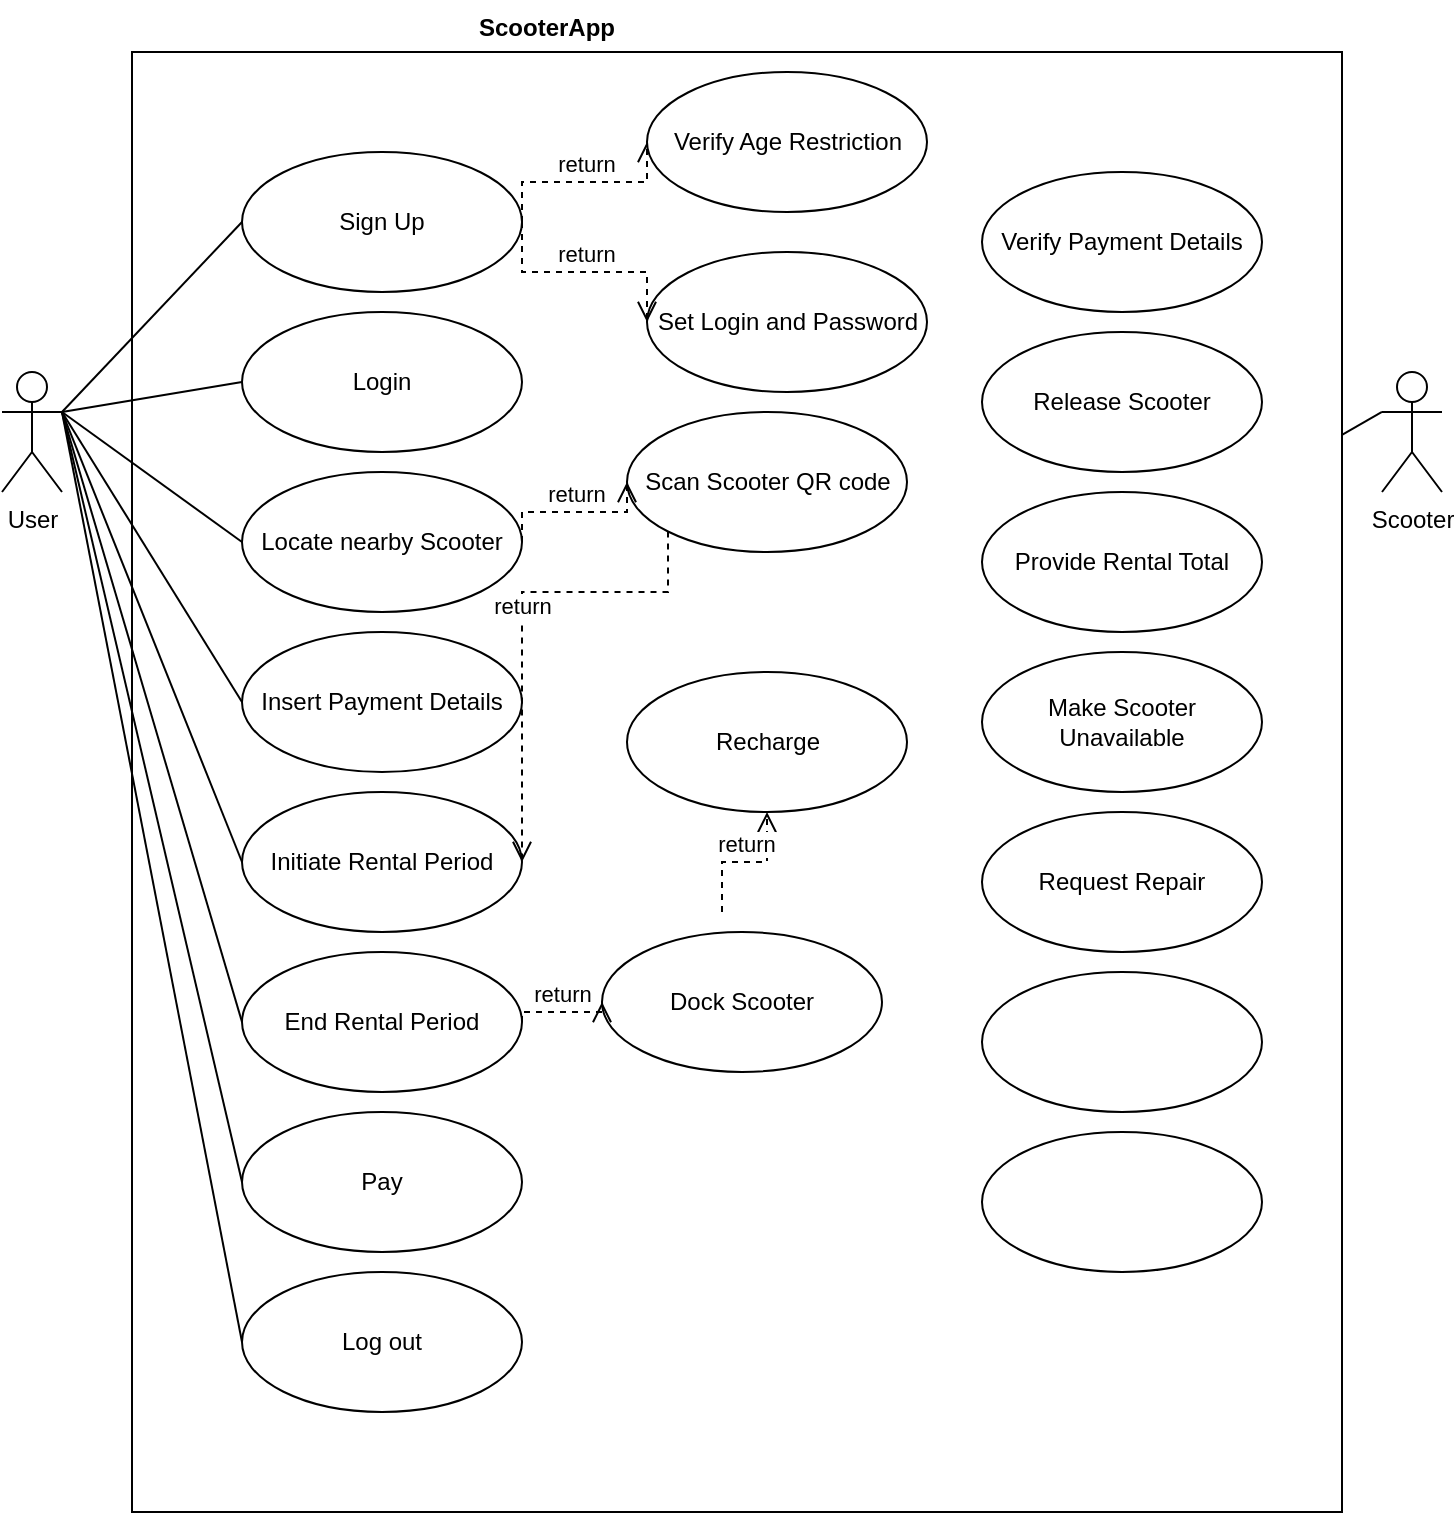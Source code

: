 <mxfile version="20.8.17" type="github">
  <diagram name="Page-1" id="OiAAreseT4Ou6ZYbAtUu">
    <mxGraphModel dx="546" dy="1234" grid="1" gridSize="10" guides="1" tooltips="1" connect="1" arrows="1" fold="1" page="1" pageScale="1" pageWidth="827" pageHeight="1169" math="0" shadow="0">
      <root>
        <mxCell id="0" />
        <mxCell id="1" parent="0" />
        <mxCell id="Kl7tfWJofYw5UtfO86dM-1" value="User" style="shape=umlActor;verticalLabelPosition=bottom;verticalAlign=top;html=1;" vertex="1" parent="1">
          <mxGeometry x="80" y="200" width="30" height="60" as="geometry" />
        </mxCell>
        <mxCell id="Kl7tfWJofYw5UtfO86dM-2" value="Scooter" style="shape=umlActor;verticalLabelPosition=bottom;verticalAlign=top;html=1;" vertex="1" parent="1">
          <mxGeometry x="770" y="200" width="30" height="60" as="geometry" />
        </mxCell>
        <mxCell id="Kl7tfWJofYw5UtfO86dM-3" value="" style="whiteSpace=wrap;html=1;verticalAlign=top;" vertex="1" parent="1">
          <mxGeometry x="145" y="40" width="605" height="730" as="geometry" />
        </mxCell>
        <mxCell id="Kl7tfWJofYw5UtfO86dM-5" value="ScooterApp" style="text;align=center;fontStyle=1;verticalAlign=middle;spacingLeft=3;spacingRight=3;strokeColor=none;rotatable=0;points=[[0,0.5],[1,0.5]];portConstraint=eastwest;" vertex="1" parent="1">
          <mxGeometry x="312.5" y="14" width="80" height="26" as="geometry" />
        </mxCell>
        <mxCell id="Kl7tfWJofYw5UtfO86dM-6" value="Sign Up" style="ellipse;whiteSpace=wrap;html=1;" vertex="1" parent="1">
          <mxGeometry x="200" y="90" width="140" height="70" as="geometry" />
        </mxCell>
        <mxCell id="Kl7tfWJofYw5UtfO86dM-7" value="Login" style="ellipse;whiteSpace=wrap;html=1;" vertex="1" parent="1">
          <mxGeometry x="200" y="170" width="140" height="70" as="geometry" />
        </mxCell>
        <mxCell id="Kl7tfWJofYw5UtfO86dM-13" value="Insert Payment Details" style="ellipse;whiteSpace=wrap;html=1;" vertex="1" parent="1">
          <mxGeometry x="200" y="330" width="140" height="70" as="geometry" />
        </mxCell>
        <mxCell id="Kl7tfWJofYw5UtfO86dM-14" value="Locate nearby Scooter" style="ellipse;whiteSpace=wrap;html=1;" vertex="1" parent="1">
          <mxGeometry x="200" y="250" width="140" height="70" as="geometry" />
        </mxCell>
        <mxCell id="Kl7tfWJofYw5UtfO86dM-15" value="Scan Scooter QR code" style="ellipse;whiteSpace=wrap;html=1;" vertex="1" parent="1">
          <mxGeometry x="392.5" y="220" width="140" height="70" as="geometry" />
        </mxCell>
        <mxCell id="Kl7tfWJofYw5UtfO86dM-16" value="Pay" style="ellipse;whiteSpace=wrap;html=1;" vertex="1" parent="1">
          <mxGeometry x="200" y="570" width="140" height="70" as="geometry" />
        </mxCell>
        <mxCell id="Kl7tfWJofYw5UtfO86dM-17" value="End Rental Period" style="ellipse;whiteSpace=wrap;html=1;" vertex="1" parent="1">
          <mxGeometry x="200" y="490" width="140" height="70" as="geometry" />
        </mxCell>
        <mxCell id="Kl7tfWJofYw5UtfO86dM-18" value="Initiate Rental Period" style="ellipse;whiteSpace=wrap;html=1;" vertex="1" parent="1">
          <mxGeometry x="200" y="410" width="140" height="70" as="geometry" />
        </mxCell>
        <mxCell id="Kl7tfWJofYw5UtfO86dM-19" value="return" style="html=1;verticalAlign=bottom;endArrow=open;dashed=1;endSize=8;edgeStyle=elbowEdgeStyle;elbow=vertical;curved=0;rounded=0;exitX=1;exitY=0.5;exitDx=0;exitDy=0;entryX=0;entryY=0.5;entryDx=0;entryDy=0;" edge="1" parent="1" source="Kl7tfWJofYw5UtfO86dM-6" target="Kl7tfWJofYw5UtfO86dM-43">
          <mxGeometry relative="1" as="geometry">
            <mxPoint x="490" y="340" as="sourcePoint" />
            <mxPoint x="410" y="340" as="targetPoint" />
          </mxGeometry>
        </mxCell>
        <mxCell id="Kl7tfWJofYw5UtfO86dM-21" value="" style="endArrow=none;html=1;rounded=0;entryX=0;entryY=0.5;entryDx=0;entryDy=0;exitX=1;exitY=0.333;exitDx=0;exitDy=0;exitPerimeter=0;" edge="1" parent="1" source="Kl7tfWJofYw5UtfO86dM-1" target="Kl7tfWJofYw5UtfO86dM-6">
          <mxGeometry width="50" height="50" relative="1" as="geometry">
            <mxPoint x="100" y="360" as="sourcePoint" />
            <mxPoint x="150" y="310" as="targetPoint" />
          </mxGeometry>
        </mxCell>
        <mxCell id="Kl7tfWJofYw5UtfO86dM-22" value="" style="endArrow=none;html=1;rounded=0;entryX=0;entryY=0.5;entryDx=0;entryDy=0;" edge="1" parent="1" target="Kl7tfWJofYw5UtfO86dM-7">
          <mxGeometry width="50" height="50" relative="1" as="geometry">
            <mxPoint x="110" y="220" as="sourcePoint" />
            <mxPoint x="210.0" y="135" as="targetPoint" />
          </mxGeometry>
        </mxCell>
        <mxCell id="Kl7tfWJofYw5UtfO86dM-23" value="" style="endArrow=none;html=1;rounded=0;entryX=0;entryY=0.5;entryDx=0;entryDy=0;" edge="1" parent="1" target="Kl7tfWJofYw5UtfO86dM-14">
          <mxGeometry width="50" height="50" relative="1" as="geometry">
            <mxPoint x="110" y="220" as="sourcePoint" />
            <mxPoint x="210.0" y="215" as="targetPoint" />
          </mxGeometry>
        </mxCell>
        <mxCell id="Kl7tfWJofYw5UtfO86dM-24" value="" style="endArrow=none;html=1;rounded=0;entryX=0;entryY=0.5;entryDx=0;entryDy=0;" edge="1" parent="1" target="Kl7tfWJofYw5UtfO86dM-13">
          <mxGeometry width="50" height="50" relative="1" as="geometry">
            <mxPoint x="110" y="220" as="sourcePoint" />
            <mxPoint x="210.0" y="295" as="targetPoint" />
          </mxGeometry>
        </mxCell>
        <mxCell id="Kl7tfWJofYw5UtfO86dM-25" value="" style="endArrow=none;html=1;rounded=0;entryX=0;entryY=0.5;entryDx=0;entryDy=0;exitX=1;exitY=0.333;exitDx=0;exitDy=0;exitPerimeter=0;" edge="1" parent="1" source="Kl7tfWJofYw5UtfO86dM-1" target="Kl7tfWJofYw5UtfO86dM-18">
          <mxGeometry width="50" height="50" relative="1" as="geometry">
            <mxPoint x="120.0" y="230" as="sourcePoint" />
            <mxPoint x="210.0" y="375" as="targetPoint" />
          </mxGeometry>
        </mxCell>
        <mxCell id="Kl7tfWJofYw5UtfO86dM-26" value="" style="endArrow=none;html=1;rounded=0;entryX=0;entryY=0.5;entryDx=0;entryDy=0;" edge="1" parent="1" target="Kl7tfWJofYw5UtfO86dM-17">
          <mxGeometry width="50" height="50" relative="1" as="geometry">
            <mxPoint x="110" y="220" as="sourcePoint" />
            <mxPoint x="210.0" y="455" as="targetPoint" />
          </mxGeometry>
        </mxCell>
        <mxCell id="Kl7tfWJofYw5UtfO86dM-27" value="" style="endArrow=none;html=1;rounded=0;entryX=0;entryY=0.5;entryDx=0;entryDy=0;" edge="1" parent="1" target="Kl7tfWJofYw5UtfO86dM-16">
          <mxGeometry width="50" height="50" relative="1" as="geometry">
            <mxPoint x="110" y="220" as="sourcePoint" />
            <mxPoint x="210.0" y="535" as="targetPoint" />
          </mxGeometry>
        </mxCell>
        <mxCell id="Kl7tfWJofYw5UtfO86dM-28" value="" style="endArrow=none;html=1;rounded=0;entryX=0;entryY=0.333;entryDx=0;entryDy=0;entryPerimeter=0;" edge="1" parent="1" source="Kl7tfWJofYw5UtfO86dM-3" target="Kl7tfWJofYw5UtfO86dM-2">
          <mxGeometry width="50" height="50" relative="1" as="geometry">
            <mxPoint x="120.0" y="230" as="sourcePoint" />
            <mxPoint x="210.0" y="615" as="targetPoint" />
          </mxGeometry>
        </mxCell>
        <mxCell id="Kl7tfWJofYw5UtfO86dM-31" value="Verify Payment Details" style="ellipse;whiteSpace=wrap;html=1;" vertex="1" parent="1">
          <mxGeometry x="570" y="100" width="140" height="70" as="geometry" />
        </mxCell>
        <mxCell id="Kl7tfWJofYw5UtfO86dM-33" value="Release Scooter" style="ellipse;whiteSpace=wrap;html=1;" vertex="1" parent="1">
          <mxGeometry x="570" y="180" width="140" height="70" as="geometry" />
        </mxCell>
        <mxCell id="Kl7tfWJofYw5UtfO86dM-34" value="Make Scooter Unavailable" style="ellipse;whiteSpace=wrap;html=1;" vertex="1" parent="1">
          <mxGeometry x="570" y="340" width="140" height="70" as="geometry" />
        </mxCell>
        <mxCell id="Kl7tfWJofYw5UtfO86dM-35" value="Provide Rental Total" style="ellipse;whiteSpace=wrap;html=1;" vertex="1" parent="1">
          <mxGeometry x="570" y="260" width="140" height="70" as="geometry" />
        </mxCell>
        <mxCell id="Kl7tfWJofYw5UtfO86dM-36" value="Request Repair" style="ellipse;whiteSpace=wrap;html=1;" vertex="1" parent="1">
          <mxGeometry x="570" y="420" width="140" height="70" as="geometry" />
        </mxCell>
        <mxCell id="Kl7tfWJofYw5UtfO86dM-37" value="" style="ellipse;whiteSpace=wrap;html=1;" vertex="1" parent="1">
          <mxGeometry x="570" y="580" width="140" height="70" as="geometry" />
        </mxCell>
        <mxCell id="Kl7tfWJofYw5UtfO86dM-38" value="" style="ellipse;whiteSpace=wrap;html=1;" vertex="1" parent="1">
          <mxGeometry x="570" y="500" width="140" height="70" as="geometry" />
        </mxCell>
        <mxCell id="Kl7tfWJofYw5UtfO86dM-39" value="Dock Scooter" style="ellipse;whiteSpace=wrap;html=1;" vertex="1" parent="1">
          <mxGeometry x="380" y="480" width="140" height="70" as="geometry" />
        </mxCell>
        <mxCell id="Kl7tfWJofYw5UtfO86dM-40" value="return" style="html=1;verticalAlign=bottom;endArrow=open;dashed=1;endSize=8;edgeStyle=elbowEdgeStyle;elbow=vertical;curved=0;rounded=0;exitX=1;exitY=0.5;exitDx=0;exitDy=0;entryX=0;entryY=0.5;entryDx=0;entryDy=0;" edge="1" parent="1" source="Kl7tfWJofYw5UtfO86dM-17" target="Kl7tfWJofYw5UtfO86dM-39">
          <mxGeometry relative="1" as="geometry">
            <mxPoint x="350" y="295" as="sourcePoint" />
            <mxPoint x="402.5" y="265" as="targetPoint" />
          </mxGeometry>
        </mxCell>
        <mxCell id="Kl7tfWJofYw5UtfO86dM-41" value="Recharge" style="ellipse;whiteSpace=wrap;html=1;" vertex="1" parent="1">
          <mxGeometry x="392.5" y="350" width="140" height="70" as="geometry" />
        </mxCell>
        <mxCell id="Kl7tfWJofYw5UtfO86dM-42" value="return" style="html=1;verticalAlign=bottom;endArrow=open;dashed=1;endSize=8;edgeStyle=elbowEdgeStyle;elbow=vertical;curved=0;rounded=0;entryX=0.5;entryY=1;entryDx=0;entryDy=0;" edge="1" parent="1" target="Kl7tfWJofYw5UtfO86dM-41">
          <mxGeometry relative="1" as="geometry">
            <mxPoint x="440" y="470" as="sourcePoint" />
            <mxPoint x="390" y="525" as="targetPoint" />
          </mxGeometry>
        </mxCell>
        <mxCell id="Kl7tfWJofYw5UtfO86dM-43" value="Verify Age Restriction" style="ellipse;whiteSpace=wrap;html=1;" vertex="1" parent="1">
          <mxGeometry x="402.5" y="50" width="140" height="70" as="geometry" />
        </mxCell>
        <mxCell id="Kl7tfWJofYw5UtfO86dM-44" value="Set Login and Password" style="ellipse;whiteSpace=wrap;html=1;" vertex="1" parent="1">
          <mxGeometry x="402.5" y="140" width="140" height="70" as="geometry" />
        </mxCell>
        <mxCell id="Kl7tfWJofYw5UtfO86dM-45" value="return" style="html=1;verticalAlign=bottom;endArrow=open;dashed=1;endSize=8;edgeStyle=elbowEdgeStyle;elbow=vertical;curved=0;rounded=0;exitX=1;exitY=0.5;exitDx=0;exitDy=0;entryX=0;entryY=0.5;entryDx=0;entryDy=0;" edge="1" parent="1" source="Kl7tfWJofYw5UtfO86dM-6" target="Kl7tfWJofYw5UtfO86dM-44">
          <mxGeometry relative="1" as="geometry">
            <mxPoint x="350" y="135" as="sourcePoint" />
            <mxPoint x="412.5" y="95" as="targetPoint" />
          </mxGeometry>
        </mxCell>
        <mxCell id="Kl7tfWJofYw5UtfO86dM-47" value="return" style="html=1;verticalAlign=bottom;endArrow=open;dashed=1;endSize=8;edgeStyle=elbowEdgeStyle;elbow=vertical;curved=0;rounded=0;exitX=1;exitY=0.5;exitDx=0;exitDy=0;entryX=0;entryY=0.5;entryDx=0;entryDy=0;" edge="1" parent="1" source="Kl7tfWJofYw5UtfO86dM-14" target="Kl7tfWJofYw5UtfO86dM-15">
          <mxGeometry relative="1" as="geometry">
            <mxPoint x="350" y="135" as="sourcePoint" />
            <mxPoint x="412.5" y="185" as="targetPoint" />
          </mxGeometry>
        </mxCell>
        <mxCell id="Kl7tfWJofYw5UtfO86dM-48" value="return" style="html=1;verticalAlign=bottom;endArrow=open;dashed=1;endSize=8;edgeStyle=elbowEdgeStyle;elbow=vertical;curved=0;rounded=0;entryX=1;entryY=0.5;entryDx=0;entryDy=0;exitX=0;exitY=1;exitDx=0;exitDy=0;" edge="1" parent="1" source="Kl7tfWJofYw5UtfO86dM-15" target="Kl7tfWJofYw5UtfO86dM-18">
          <mxGeometry relative="1" as="geometry">
            <mxPoint x="350" y="295" as="sourcePoint" />
            <mxPoint x="402.5" y="265" as="targetPoint" />
            <Array as="points">
              <mxPoint x="380" y="310" />
            </Array>
          </mxGeometry>
        </mxCell>
        <mxCell id="Kl7tfWJofYw5UtfO86dM-49" value="Log out" style="ellipse;whiteSpace=wrap;html=1;" vertex="1" parent="1">
          <mxGeometry x="200" y="650" width="140" height="70" as="geometry" />
        </mxCell>
        <mxCell id="Kl7tfWJofYw5UtfO86dM-50" value="" style="endArrow=none;html=1;rounded=0;entryX=0;entryY=0.5;entryDx=0;entryDy=0;" edge="1" parent="1" target="Kl7tfWJofYw5UtfO86dM-49">
          <mxGeometry width="50" height="50" relative="1" as="geometry">
            <mxPoint x="110" y="220" as="sourcePoint" />
            <mxPoint x="210" y="615" as="targetPoint" />
          </mxGeometry>
        </mxCell>
      </root>
    </mxGraphModel>
  </diagram>
</mxfile>
